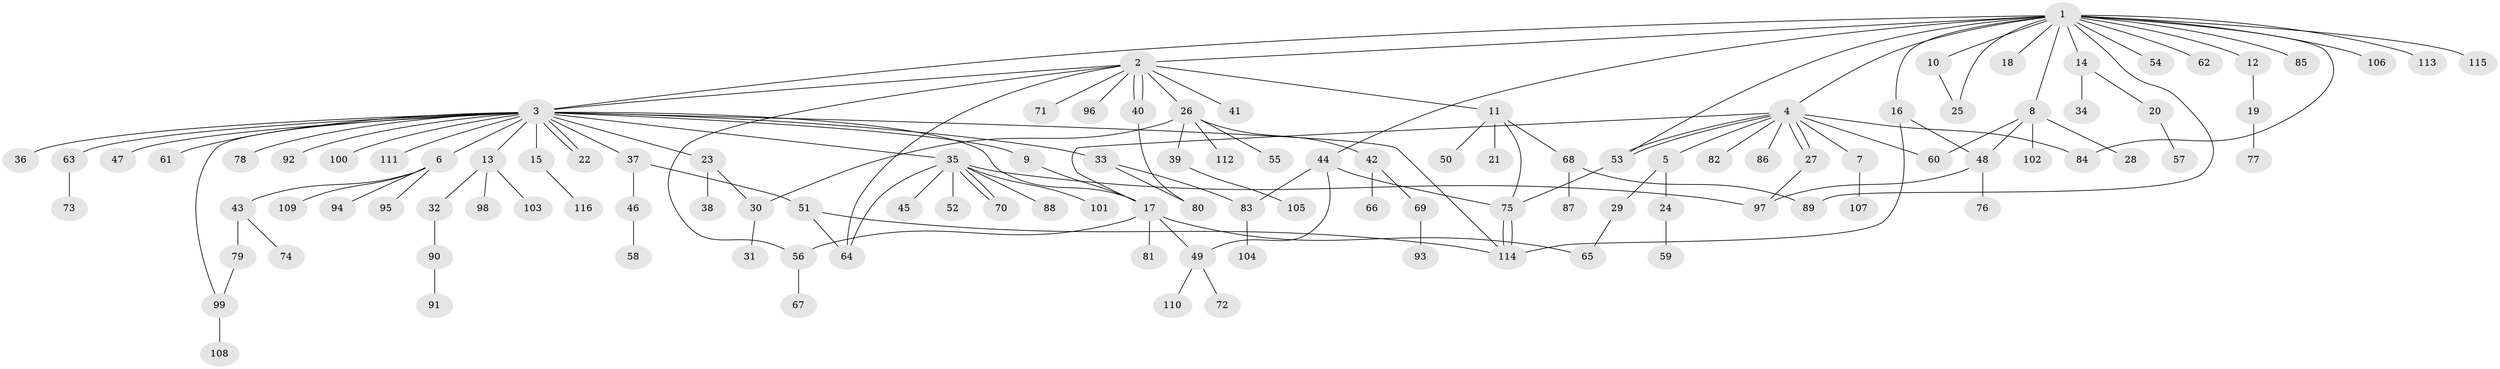 // coarse degree distribution, {14: 0.012345679012345678, 22: 0.012345679012345678, 2: 0.19753086419753085, 4: 0.024691358024691357, 1: 0.654320987654321, 6: 0.012345679012345678, 5: 0.06172839506172839, 12: 0.012345679012345678, 10: 0.012345679012345678}
// Generated by graph-tools (version 1.1) at 2025/50/03/04/25 21:50:10]
// undirected, 116 vertices, 146 edges
graph export_dot {
graph [start="1"]
  node [color=gray90,style=filled];
  1;
  2;
  3;
  4;
  5;
  6;
  7;
  8;
  9;
  10;
  11;
  12;
  13;
  14;
  15;
  16;
  17;
  18;
  19;
  20;
  21;
  22;
  23;
  24;
  25;
  26;
  27;
  28;
  29;
  30;
  31;
  32;
  33;
  34;
  35;
  36;
  37;
  38;
  39;
  40;
  41;
  42;
  43;
  44;
  45;
  46;
  47;
  48;
  49;
  50;
  51;
  52;
  53;
  54;
  55;
  56;
  57;
  58;
  59;
  60;
  61;
  62;
  63;
  64;
  65;
  66;
  67;
  68;
  69;
  70;
  71;
  72;
  73;
  74;
  75;
  76;
  77;
  78;
  79;
  80;
  81;
  82;
  83;
  84;
  85;
  86;
  87;
  88;
  89;
  90;
  91;
  92;
  93;
  94;
  95;
  96;
  97;
  98;
  99;
  100;
  101;
  102;
  103;
  104;
  105;
  106;
  107;
  108;
  109;
  110;
  111;
  112;
  113;
  114;
  115;
  116;
  1 -- 2;
  1 -- 3;
  1 -- 4;
  1 -- 8;
  1 -- 10;
  1 -- 12;
  1 -- 14;
  1 -- 16;
  1 -- 18;
  1 -- 25;
  1 -- 44;
  1 -- 53;
  1 -- 54;
  1 -- 62;
  1 -- 84;
  1 -- 85;
  1 -- 89;
  1 -- 106;
  1 -- 113;
  1 -- 115;
  2 -- 3;
  2 -- 11;
  2 -- 26;
  2 -- 40;
  2 -- 40;
  2 -- 41;
  2 -- 56;
  2 -- 64;
  2 -- 71;
  2 -- 96;
  3 -- 6;
  3 -- 9;
  3 -- 13;
  3 -- 15;
  3 -- 17;
  3 -- 22;
  3 -- 22;
  3 -- 23;
  3 -- 33;
  3 -- 35;
  3 -- 36;
  3 -- 37;
  3 -- 47;
  3 -- 61;
  3 -- 63;
  3 -- 78;
  3 -- 92;
  3 -- 99;
  3 -- 100;
  3 -- 111;
  3 -- 114;
  4 -- 5;
  4 -- 7;
  4 -- 17;
  4 -- 27;
  4 -- 27;
  4 -- 53;
  4 -- 53;
  4 -- 60;
  4 -- 82;
  4 -- 84;
  4 -- 86;
  5 -- 24;
  5 -- 29;
  6 -- 43;
  6 -- 94;
  6 -- 95;
  6 -- 109;
  7 -- 107;
  8 -- 28;
  8 -- 48;
  8 -- 60;
  8 -- 102;
  9 -- 17;
  10 -- 25;
  11 -- 21;
  11 -- 50;
  11 -- 68;
  11 -- 75;
  12 -- 19;
  13 -- 32;
  13 -- 98;
  13 -- 103;
  14 -- 20;
  14 -- 34;
  15 -- 116;
  16 -- 48;
  16 -- 114;
  17 -- 49;
  17 -- 56;
  17 -- 65;
  17 -- 81;
  19 -- 77;
  20 -- 57;
  23 -- 30;
  23 -- 38;
  24 -- 59;
  26 -- 30;
  26 -- 39;
  26 -- 42;
  26 -- 55;
  26 -- 112;
  27 -- 97;
  29 -- 65;
  30 -- 31;
  32 -- 90;
  33 -- 80;
  33 -- 83;
  35 -- 45;
  35 -- 52;
  35 -- 64;
  35 -- 70;
  35 -- 70;
  35 -- 88;
  35 -- 97;
  35 -- 101;
  37 -- 46;
  37 -- 51;
  39 -- 105;
  40 -- 80;
  42 -- 66;
  42 -- 69;
  43 -- 74;
  43 -- 79;
  44 -- 49;
  44 -- 75;
  44 -- 83;
  46 -- 58;
  48 -- 76;
  48 -- 97;
  49 -- 72;
  49 -- 110;
  51 -- 64;
  51 -- 114;
  53 -- 75;
  56 -- 67;
  63 -- 73;
  68 -- 87;
  68 -- 89;
  69 -- 93;
  75 -- 114;
  75 -- 114;
  79 -- 99;
  83 -- 104;
  90 -- 91;
  99 -- 108;
}
